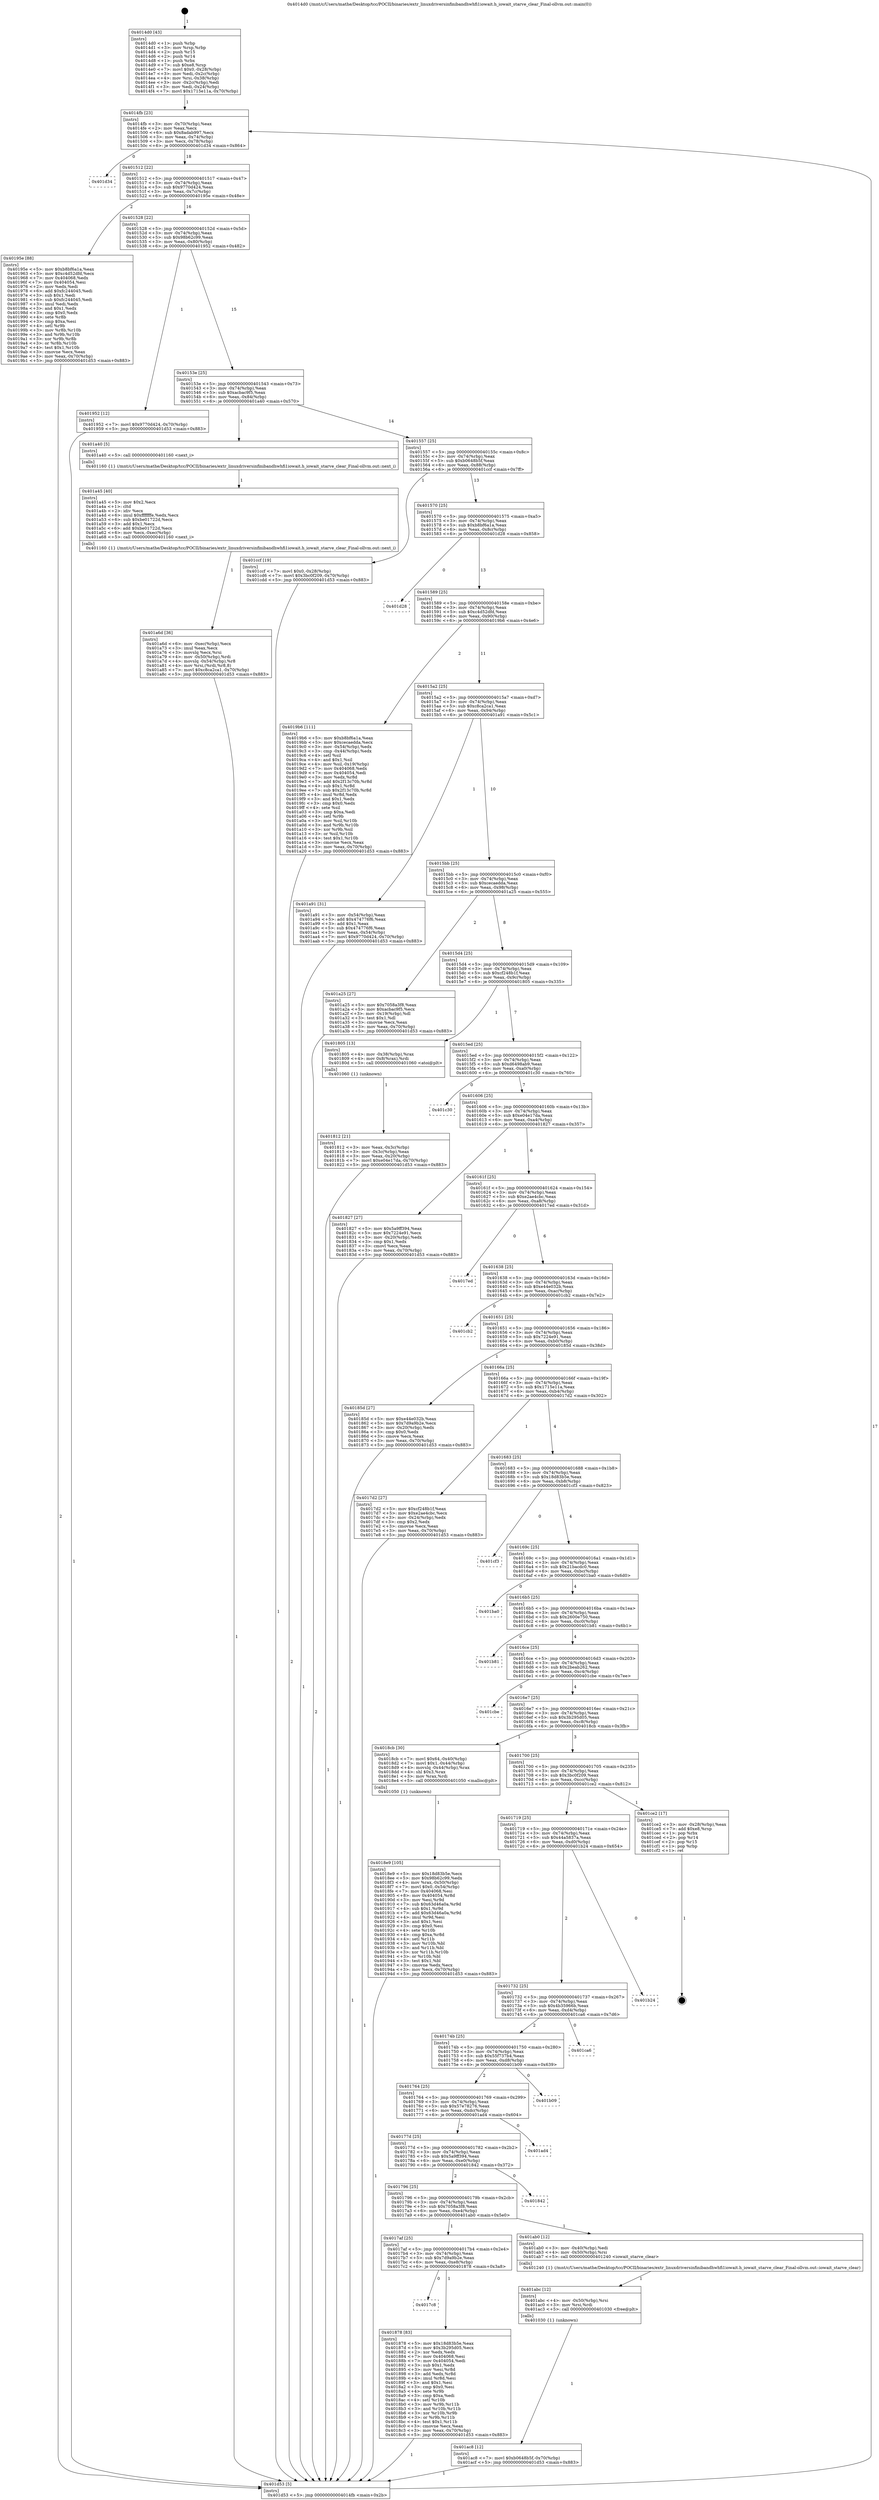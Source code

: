 digraph "0x4014d0" {
  label = "0x4014d0 (/mnt/c/Users/mathe/Desktop/tcc/POCII/binaries/extr_linuxdriversinfinibandhwhfi1iowait.h_iowait_starve_clear_Final-ollvm.out::main(0))"
  labelloc = "t"
  node[shape=record]

  Entry [label="",width=0.3,height=0.3,shape=circle,fillcolor=black,style=filled]
  "0x4014fb" [label="{
     0x4014fb [23]\l
     | [instrs]\l
     &nbsp;&nbsp;0x4014fb \<+3\>: mov -0x70(%rbp),%eax\l
     &nbsp;&nbsp;0x4014fe \<+2\>: mov %eax,%ecx\l
     &nbsp;&nbsp;0x401500 \<+6\>: sub $0x8adab997,%ecx\l
     &nbsp;&nbsp;0x401506 \<+3\>: mov %eax,-0x74(%rbp)\l
     &nbsp;&nbsp;0x401509 \<+3\>: mov %ecx,-0x78(%rbp)\l
     &nbsp;&nbsp;0x40150c \<+6\>: je 0000000000401d34 \<main+0x864\>\l
  }"]
  "0x401d34" [label="{
     0x401d34\l
  }", style=dashed]
  "0x401512" [label="{
     0x401512 [22]\l
     | [instrs]\l
     &nbsp;&nbsp;0x401512 \<+5\>: jmp 0000000000401517 \<main+0x47\>\l
     &nbsp;&nbsp;0x401517 \<+3\>: mov -0x74(%rbp),%eax\l
     &nbsp;&nbsp;0x40151a \<+5\>: sub $0x9770d424,%eax\l
     &nbsp;&nbsp;0x40151f \<+3\>: mov %eax,-0x7c(%rbp)\l
     &nbsp;&nbsp;0x401522 \<+6\>: je 000000000040195e \<main+0x48e\>\l
  }"]
  Exit [label="",width=0.3,height=0.3,shape=circle,fillcolor=black,style=filled,peripheries=2]
  "0x40195e" [label="{
     0x40195e [88]\l
     | [instrs]\l
     &nbsp;&nbsp;0x40195e \<+5\>: mov $0xb8bf6a1a,%eax\l
     &nbsp;&nbsp;0x401963 \<+5\>: mov $0xc4d52dfd,%ecx\l
     &nbsp;&nbsp;0x401968 \<+7\>: mov 0x404068,%edx\l
     &nbsp;&nbsp;0x40196f \<+7\>: mov 0x404054,%esi\l
     &nbsp;&nbsp;0x401976 \<+2\>: mov %edx,%edi\l
     &nbsp;&nbsp;0x401978 \<+6\>: add $0xfc244045,%edi\l
     &nbsp;&nbsp;0x40197e \<+3\>: sub $0x1,%edi\l
     &nbsp;&nbsp;0x401981 \<+6\>: sub $0xfc244045,%edi\l
     &nbsp;&nbsp;0x401987 \<+3\>: imul %edi,%edx\l
     &nbsp;&nbsp;0x40198a \<+3\>: and $0x1,%edx\l
     &nbsp;&nbsp;0x40198d \<+3\>: cmp $0x0,%edx\l
     &nbsp;&nbsp;0x401990 \<+4\>: sete %r8b\l
     &nbsp;&nbsp;0x401994 \<+3\>: cmp $0xa,%esi\l
     &nbsp;&nbsp;0x401997 \<+4\>: setl %r9b\l
     &nbsp;&nbsp;0x40199b \<+3\>: mov %r8b,%r10b\l
     &nbsp;&nbsp;0x40199e \<+3\>: and %r9b,%r10b\l
     &nbsp;&nbsp;0x4019a1 \<+3\>: xor %r9b,%r8b\l
     &nbsp;&nbsp;0x4019a4 \<+3\>: or %r8b,%r10b\l
     &nbsp;&nbsp;0x4019a7 \<+4\>: test $0x1,%r10b\l
     &nbsp;&nbsp;0x4019ab \<+3\>: cmovne %ecx,%eax\l
     &nbsp;&nbsp;0x4019ae \<+3\>: mov %eax,-0x70(%rbp)\l
     &nbsp;&nbsp;0x4019b1 \<+5\>: jmp 0000000000401d53 \<main+0x883\>\l
  }"]
  "0x401528" [label="{
     0x401528 [22]\l
     | [instrs]\l
     &nbsp;&nbsp;0x401528 \<+5\>: jmp 000000000040152d \<main+0x5d\>\l
     &nbsp;&nbsp;0x40152d \<+3\>: mov -0x74(%rbp),%eax\l
     &nbsp;&nbsp;0x401530 \<+5\>: sub $0x98b62c99,%eax\l
     &nbsp;&nbsp;0x401535 \<+3\>: mov %eax,-0x80(%rbp)\l
     &nbsp;&nbsp;0x401538 \<+6\>: je 0000000000401952 \<main+0x482\>\l
  }"]
  "0x401ac8" [label="{
     0x401ac8 [12]\l
     | [instrs]\l
     &nbsp;&nbsp;0x401ac8 \<+7\>: movl $0xb0648b5f,-0x70(%rbp)\l
     &nbsp;&nbsp;0x401acf \<+5\>: jmp 0000000000401d53 \<main+0x883\>\l
  }"]
  "0x401952" [label="{
     0x401952 [12]\l
     | [instrs]\l
     &nbsp;&nbsp;0x401952 \<+7\>: movl $0x9770d424,-0x70(%rbp)\l
     &nbsp;&nbsp;0x401959 \<+5\>: jmp 0000000000401d53 \<main+0x883\>\l
  }"]
  "0x40153e" [label="{
     0x40153e [25]\l
     | [instrs]\l
     &nbsp;&nbsp;0x40153e \<+5\>: jmp 0000000000401543 \<main+0x73\>\l
     &nbsp;&nbsp;0x401543 \<+3\>: mov -0x74(%rbp),%eax\l
     &nbsp;&nbsp;0x401546 \<+5\>: sub $0xacbac9f5,%eax\l
     &nbsp;&nbsp;0x40154b \<+6\>: mov %eax,-0x84(%rbp)\l
     &nbsp;&nbsp;0x401551 \<+6\>: je 0000000000401a40 \<main+0x570\>\l
  }"]
  "0x401abc" [label="{
     0x401abc [12]\l
     | [instrs]\l
     &nbsp;&nbsp;0x401abc \<+4\>: mov -0x50(%rbp),%rsi\l
     &nbsp;&nbsp;0x401ac0 \<+3\>: mov %rsi,%rdi\l
     &nbsp;&nbsp;0x401ac3 \<+5\>: call 0000000000401030 \<free@plt\>\l
     | [calls]\l
     &nbsp;&nbsp;0x401030 \{1\} (unknown)\l
  }"]
  "0x401a40" [label="{
     0x401a40 [5]\l
     | [instrs]\l
     &nbsp;&nbsp;0x401a40 \<+5\>: call 0000000000401160 \<next_i\>\l
     | [calls]\l
     &nbsp;&nbsp;0x401160 \{1\} (/mnt/c/Users/mathe/Desktop/tcc/POCII/binaries/extr_linuxdriversinfinibandhwhfi1iowait.h_iowait_starve_clear_Final-ollvm.out::next_i)\l
  }"]
  "0x401557" [label="{
     0x401557 [25]\l
     | [instrs]\l
     &nbsp;&nbsp;0x401557 \<+5\>: jmp 000000000040155c \<main+0x8c\>\l
     &nbsp;&nbsp;0x40155c \<+3\>: mov -0x74(%rbp),%eax\l
     &nbsp;&nbsp;0x40155f \<+5\>: sub $0xb0648b5f,%eax\l
     &nbsp;&nbsp;0x401564 \<+6\>: mov %eax,-0x88(%rbp)\l
     &nbsp;&nbsp;0x40156a \<+6\>: je 0000000000401ccf \<main+0x7ff\>\l
  }"]
  "0x401a6d" [label="{
     0x401a6d [36]\l
     | [instrs]\l
     &nbsp;&nbsp;0x401a6d \<+6\>: mov -0xec(%rbp),%ecx\l
     &nbsp;&nbsp;0x401a73 \<+3\>: imul %eax,%ecx\l
     &nbsp;&nbsp;0x401a76 \<+3\>: movslq %ecx,%rsi\l
     &nbsp;&nbsp;0x401a79 \<+4\>: mov -0x50(%rbp),%rdi\l
     &nbsp;&nbsp;0x401a7d \<+4\>: movslq -0x54(%rbp),%r8\l
     &nbsp;&nbsp;0x401a81 \<+4\>: mov %rsi,(%rdi,%r8,8)\l
     &nbsp;&nbsp;0x401a85 \<+7\>: movl $0xc8ca2ca1,-0x70(%rbp)\l
     &nbsp;&nbsp;0x401a8c \<+5\>: jmp 0000000000401d53 \<main+0x883\>\l
  }"]
  "0x401ccf" [label="{
     0x401ccf [19]\l
     | [instrs]\l
     &nbsp;&nbsp;0x401ccf \<+7\>: movl $0x0,-0x28(%rbp)\l
     &nbsp;&nbsp;0x401cd6 \<+7\>: movl $0x3bc0f209,-0x70(%rbp)\l
     &nbsp;&nbsp;0x401cdd \<+5\>: jmp 0000000000401d53 \<main+0x883\>\l
  }"]
  "0x401570" [label="{
     0x401570 [25]\l
     | [instrs]\l
     &nbsp;&nbsp;0x401570 \<+5\>: jmp 0000000000401575 \<main+0xa5\>\l
     &nbsp;&nbsp;0x401575 \<+3\>: mov -0x74(%rbp),%eax\l
     &nbsp;&nbsp;0x401578 \<+5\>: sub $0xb8bf6a1a,%eax\l
     &nbsp;&nbsp;0x40157d \<+6\>: mov %eax,-0x8c(%rbp)\l
     &nbsp;&nbsp;0x401583 \<+6\>: je 0000000000401d28 \<main+0x858\>\l
  }"]
  "0x401a45" [label="{
     0x401a45 [40]\l
     | [instrs]\l
     &nbsp;&nbsp;0x401a45 \<+5\>: mov $0x2,%ecx\l
     &nbsp;&nbsp;0x401a4a \<+1\>: cltd\l
     &nbsp;&nbsp;0x401a4b \<+2\>: idiv %ecx\l
     &nbsp;&nbsp;0x401a4d \<+6\>: imul $0xfffffffe,%edx,%ecx\l
     &nbsp;&nbsp;0x401a53 \<+6\>: sub $0xbe01722d,%ecx\l
     &nbsp;&nbsp;0x401a59 \<+3\>: add $0x1,%ecx\l
     &nbsp;&nbsp;0x401a5c \<+6\>: add $0xbe01722d,%ecx\l
     &nbsp;&nbsp;0x401a62 \<+6\>: mov %ecx,-0xec(%rbp)\l
     &nbsp;&nbsp;0x401a68 \<+5\>: call 0000000000401160 \<next_i\>\l
     | [calls]\l
     &nbsp;&nbsp;0x401160 \{1\} (/mnt/c/Users/mathe/Desktop/tcc/POCII/binaries/extr_linuxdriversinfinibandhwhfi1iowait.h_iowait_starve_clear_Final-ollvm.out::next_i)\l
  }"]
  "0x401d28" [label="{
     0x401d28\l
  }", style=dashed]
  "0x401589" [label="{
     0x401589 [25]\l
     | [instrs]\l
     &nbsp;&nbsp;0x401589 \<+5\>: jmp 000000000040158e \<main+0xbe\>\l
     &nbsp;&nbsp;0x40158e \<+3\>: mov -0x74(%rbp),%eax\l
     &nbsp;&nbsp;0x401591 \<+5\>: sub $0xc4d52dfd,%eax\l
     &nbsp;&nbsp;0x401596 \<+6\>: mov %eax,-0x90(%rbp)\l
     &nbsp;&nbsp;0x40159c \<+6\>: je 00000000004019b6 \<main+0x4e6\>\l
  }"]
  "0x4018e9" [label="{
     0x4018e9 [105]\l
     | [instrs]\l
     &nbsp;&nbsp;0x4018e9 \<+5\>: mov $0x18d83b5e,%ecx\l
     &nbsp;&nbsp;0x4018ee \<+5\>: mov $0x98b62c99,%edx\l
     &nbsp;&nbsp;0x4018f3 \<+4\>: mov %rax,-0x50(%rbp)\l
     &nbsp;&nbsp;0x4018f7 \<+7\>: movl $0x0,-0x54(%rbp)\l
     &nbsp;&nbsp;0x4018fe \<+7\>: mov 0x404068,%esi\l
     &nbsp;&nbsp;0x401905 \<+8\>: mov 0x404054,%r8d\l
     &nbsp;&nbsp;0x40190d \<+3\>: mov %esi,%r9d\l
     &nbsp;&nbsp;0x401910 \<+7\>: sub $0x63d46a0a,%r9d\l
     &nbsp;&nbsp;0x401917 \<+4\>: sub $0x1,%r9d\l
     &nbsp;&nbsp;0x40191b \<+7\>: add $0x63d46a0a,%r9d\l
     &nbsp;&nbsp;0x401922 \<+4\>: imul %r9d,%esi\l
     &nbsp;&nbsp;0x401926 \<+3\>: and $0x1,%esi\l
     &nbsp;&nbsp;0x401929 \<+3\>: cmp $0x0,%esi\l
     &nbsp;&nbsp;0x40192c \<+4\>: sete %r10b\l
     &nbsp;&nbsp;0x401930 \<+4\>: cmp $0xa,%r8d\l
     &nbsp;&nbsp;0x401934 \<+4\>: setl %r11b\l
     &nbsp;&nbsp;0x401938 \<+3\>: mov %r10b,%bl\l
     &nbsp;&nbsp;0x40193b \<+3\>: and %r11b,%bl\l
     &nbsp;&nbsp;0x40193e \<+3\>: xor %r11b,%r10b\l
     &nbsp;&nbsp;0x401941 \<+3\>: or %r10b,%bl\l
     &nbsp;&nbsp;0x401944 \<+3\>: test $0x1,%bl\l
     &nbsp;&nbsp;0x401947 \<+3\>: cmovne %edx,%ecx\l
     &nbsp;&nbsp;0x40194a \<+3\>: mov %ecx,-0x70(%rbp)\l
     &nbsp;&nbsp;0x40194d \<+5\>: jmp 0000000000401d53 \<main+0x883\>\l
  }"]
  "0x4019b6" [label="{
     0x4019b6 [111]\l
     | [instrs]\l
     &nbsp;&nbsp;0x4019b6 \<+5\>: mov $0xb8bf6a1a,%eax\l
     &nbsp;&nbsp;0x4019bb \<+5\>: mov $0xcecaedda,%ecx\l
     &nbsp;&nbsp;0x4019c0 \<+3\>: mov -0x54(%rbp),%edx\l
     &nbsp;&nbsp;0x4019c3 \<+3\>: cmp -0x44(%rbp),%edx\l
     &nbsp;&nbsp;0x4019c6 \<+4\>: setl %sil\l
     &nbsp;&nbsp;0x4019ca \<+4\>: and $0x1,%sil\l
     &nbsp;&nbsp;0x4019ce \<+4\>: mov %sil,-0x19(%rbp)\l
     &nbsp;&nbsp;0x4019d2 \<+7\>: mov 0x404068,%edx\l
     &nbsp;&nbsp;0x4019d9 \<+7\>: mov 0x404054,%edi\l
     &nbsp;&nbsp;0x4019e0 \<+3\>: mov %edx,%r8d\l
     &nbsp;&nbsp;0x4019e3 \<+7\>: add $0x2f13c70b,%r8d\l
     &nbsp;&nbsp;0x4019ea \<+4\>: sub $0x1,%r8d\l
     &nbsp;&nbsp;0x4019ee \<+7\>: sub $0x2f13c70b,%r8d\l
     &nbsp;&nbsp;0x4019f5 \<+4\>: imul %r8d,%edx\l
     &nbsp;&nbsp;0x4019f9 \<+3\>: and $0x1,%edx\l
     &nbsp;&nbsp;0x4019fc \<+3\>: cmp $0x0,%edx\l
     &nbsp;&nbsp;0x4019ff \<+4\>: sete %sil\l
     &nbsp;&nbsp;0x401a03 \<+3\>: cmp $0xa,%edi\l
     &nbsp;&nbsp;0x401a06 \<+4\>: setl %r9b\l
     &nbsp;&nbsp;0x401a0a \<+3\>: mov %sil,%r10b\l
     &nbsp;&nbsp;0x401a0d \<+3\>: and %r9b,%r10b\l
     &nbsp;&nbsp;0x401a10 \<+3\>: xor %r9b,%sil\l
     &nbsp;&nbsp;0x401a13 \<+3\>: or %sil,%r10b\l
     &nbsp;&nbsp;0x401a16 \<+4\>: test $0x1,%r10b\l
     &nbsp;&nbsp;0x401a1a \<+3\>: cmovne %ecx,%eax\l
     &nbsp;&nbsp;0x401a1d \<+3\>: mov %eax,-0x70(%rbp)\l
     &nbsp;&nbsp;0x401a20 \<+5\>: jmp 0000000000401d53 \<main+0x883\>\l
  }"]
  "0x4015a2" [label="{
     0x4015a2 [25]\l
     | [instrs]\l
     &nbsp;&nbsp;0x4015a2 \<+5\>: jmp 00000000004015a7 \<main+0xd7\>\l
     &nbsp;&nbsp;0x4015a7 \<+3\>: mov -0x74(%rbp),%eax\l
     &nbsp;&nbsp;0x4015aa \<+5\>: sub $0xc8ca2ca1,%eax\l
     &nbsp;&nbsp;0x4015af \<+6\>: mov %eax,-0x94(%rbp)\l
     &nbsp;&nbsp;0x4015b5 \<+6\>: je 0000000000401a91 \<main+0x5c1\>\l
  }"]
  "0x4017c8" [label="{
     0x4017c8\l
  }", style=dashed]
  "0x401a91" [label="{
     0x401a91 [31]\l
     | [instrs]\l
     &nbsp;&nbsp;0x401a91 \<+3\>: mov -0x54(%rbp),%eax\l
     &nbsp;&nbsp;0x401a94 \<+5\>: add $0x474776f6,%eax\l
     &nbsp;&nbsp;0x401a99 \<+3\>: add $0x1,%eax\l
     &nbsp;&nbsp;0x401a9c \<+5\>: sub $0x474776f6,%eax\l
     &nbsp;&nbsp;0x401aa1 \<+3\>: mov %eax,-0x54(%rbp)\l
     &nbsp;&nbsp;0x401aa4 \<+7\>: movl $0x9770d424,-0x70(%rbp)\l
     &nbsp;&nbsp;0x401aab \<+5\>: jmp 0000000000401d53 \<main+0x883\>\l
  }"]
  "0x4015bb" [label="{
     0x4015bb [25]\l
     | [instrs]\l
     &nbsp;&nbsp;0x4015bb \<+5\>: jmp 00000000004015c0 \<main+0xf0\>\l
     &nbsp;&nbsp;0x4015c0 \<+3\>: mov -0x74(%rbp),%eax\l
     &nbsp;&nbsp;0x4015c3 \<+5\>: sub $0xcecaedda,%eax\l
     &nbsp;&nbsp;0x4015c8 \<+6\>: mov %eax,-0x98(%rbp)\l
     &nbsp;&nbsp;0x4015ce \<+6\>: je 0000000000401a25 \<main+0x555\>\l
  }"]
  "0x401878" [label="{
     0x401878 [83]\l
     | [instrs]\l
     &nbsp;&nbsp;0x401878 \<+5\>: mov $0x18d83b5e,%eax\l
     &nbsp;&nbsp;0x40187d \<+5\>: mov $0x3b295d05,%ecx\l
     &nbsp;&nbsp;0x401882 \<+2\>: xor %edx,%edx\l
     &nbsp;&nbsp;0x401884 \<+7\>: mov 0x404068,%esi\l
     &nbsp;&nbsp;0x40188b \<+7\>: mov 0x404054,%edi\l
     &nbsp;&nbsp;0x401892 \<+3\>: sub $0x1,%edx\l
     &nbsp;&nbsp;0x401895 \<+3\>: mov %esi,%r8d\l
     &nbsp;&nbsp;0x401898 \<+3\>: add %edx,%r8d\l
     &nbsp;&nbsp;0x40189b \<+4\>: imul %r8d,%esi\l
     &nbsp;&nbsp;0x40189f \<+3\>: and $0x1,%esi\l
     &nbsp;&nbsp;0x4018a2 \<+3\>: cmp $0x0,%esi\l
     &nbsp;&nbsp;0x4018a5 \<+4\>: sete %r9b\l
     &nbsp;&nbsp;0x4018a9 \<+3\>: cmp $0xa,%edi\l
     &nbsp;&nbsp;0x4018ac \<+4\>: setl %r10b\l
     &nbsp;&nbsp;0x4018b0 \<+3\>: mov %r9b,%r11b\l
     &nbsp;&nbsp;0x4018b3 \<+3\>: and %r10b,%r11b\l
     &nbsp;&nbsp;0x4018b6 \<+3\>: xor %r10b,%r9b\l
     &nbsp;&nbsp;0x4018b9 \<+3\>: or %r9b,%r11b\l
     &nbsp;&nbsp;0x4018bc \<+4\>: test $0x1,%r11b\l
     &nbsp;&nbsp;0x4018c0 \<+3\>: cmovne %ecx,%eax\l
     &nbsp;&nbsp;0x4018c3 \<+3\>: mov %eax,-0x70(%rbp)\l
     &nbsp;&nbsp;0x4018c6 \<+5\>: jmp 0000000000401d53 \<main+0x883\>\l
  }"]
  "0x401a25" [label="{
     0x401a25 [27]\l
     | [instrs]\l
     &nbsp;&nbsp;0x401a25 \<+5\>: mov $0x7058a3f8,%eax\l
     &nbsp;&nbsp;0x401a2a \<+5\>: mov $0xacbac9f5,%ecx\l
     &nbsp;&nbsp;0x401a2f \<+3\>: mov -0x19(%rbp),%dl\l
     &nbsp;&nbsp;0x401a32 \<+3\>: test $0x1,%dl\l
     &nbsp;&nbsp;0x401a35 \<+3\>: cmovne %ecx,%eax\l
     &nbsp;&nbsp;0x401a38 \<+3\>: mov %eax,-0x70(%rbp)\l
     &nbsp;&nbsp;0x401a3b \<+5\>: jmp 0000000000401d53 \<main+0x883\>\l
  }"]
  "0x4015d4" [label="{
     0x4015d4 [25]\l
     | [instrs]\l
     &nbsp;&nbsp;0x4015d4 \<+5\>: jmp 00000000004015d9 \<main+0x109\>\l
     &nbsp;&nbsp;0x4015d9 \<+3\>: mov -0x74(%rbp),%eax\l
     &nbsp;&nbsp;0x4015dc \<+5\>: sub $0xcf248b1f,%eax\l
     &nbsp;&nbsp;0x4015e1 \<+6\>: mov %eax,-0x9c(%rbp)\l
     &nbsp;&nbsp;0x4015e7 \<+6\>: je 0000000000401805 \<main+0x335\>\l
  }"]
  "0x4017af" [label="{
     0x4017af [25]\l
     | [instrs]\l
     &nbsp;&nbsp;0x4017af \<+5\>: jmp 00000000004017b4 \<main+0x2e4\>\l
     &nbsp;&nbsp;0x4017b4 \<+3\>: mov -0x74(%rbp),%eax\l
     &nbsp;&nbsp;0x4017b7 \<+5\>: sub $0x7d9a9b2e,%eax\l
     &nbsp;&nbsp;0x4017bc \<+6\>: mov %eax,-0xe8(%rbp)\l
     &nbsp;&nbsp;0x4017c2 \<+6\>: je 0000000000401878 \<main+0x3a8\>\l
  }"]
  "0x401805" [label="{
     0x401805 [13]\l
     | [instrs]\l
     &nbsp;&nbsp;0x401805 \<+4\>: mov -0x38(%rbp),%rax\l
     &nbsp;&nbsp;0x401809 \<+4\>: mov 0x8(%rax),%rdi\l
     &nbsp;&nbsp;0x40180d \<+5\>: call 0000000000401060 \<atoi@plt\>\l
     | [calls]\l
     &nbsp;&nbsp;0x401060 \{1\} (unknown)\l
  }"]
  "0x4015ed" [label="{
     0x4015ed [25]\l
     | [instrs]\l
     &nbsp;&nbsp;0x4015ed \<+5\>: jmp 00000000004015f2 \<main+0x122\>\l
     &nbsp;&nbsp;0x4015f2 \<+3\>: mov -0x74(%rbp),%eax\l
     &nbsp;&nbsp;0x4015f5 \<+5\>: sub $0xd6498ab9,%eax\l
     &nbsp;&nbsp;0x4015fa \<+6\>: mov %eax,-0xa0(%rbp)\l
     &nbsp;&nbsp;0x401600 \<+6\>: je 0000000000401c30 \<main+0x760\>\l
  }"]
  "0x401ab0" [label="{
     0x401ab0 [12]\l
     | [instrs]\l
     &nbsp;&nbsp;0x401ab0 \<+3\>: mov -0x40(%rbp),%edi\l
     &nbsp;&nbsp;0x401ab3 \<+4\>: mov -0x50(%rbp),%rsi\l
     &nbsp;&nbsp;0x401ab7 \<+5\>: call 0000000000401240 \<iowait_starve_clear\>\l
     | [calls]\l
     &nbsp;&nbsp;0x401240 \{1\} (/mnt/c/Users/mathe/Desktop/tcc/POCII/binaries/extr_linuxdriversinfinibandhwhfi1iowait.h_iowait_starve_clear_Final-ollvm.out::iowait_starve_clear)\l
  }"]
  "0x401c30" [label="{
     0x401c30\l
  }", style=dashed]
  "0x401606" [label="{
     0x401606 [25]\l
     | [instrs]\l
     &nbsp;&nbsp;0x401606 \<+5\>: jmp 000000000040160b \<main+0x13b\>\l
     &nbsp;&nbsp;0x40160b \<+3\>: mov -0x74(%rbp),%eax\l
     &nbsp;&nbsp;0x40160e \<+5\>: sub $0xe04e17da,%eax\l
     &nbsp;&nbsp;0x401613 \<+6\>: mov %eax,-0xa4(%rbp)\l
     &nbsp;&nbsp;0x401619 \<+6\>: je 0000000000401827 \<main+0x357\>\l
  }"]
  "0x401796" [label="{
     0x401796 [25]\l
     | [instrs]\l
     &nbsp;&nbsp;0x401796 \<+5\>: jmp 000000000040179b \<main+0x2cb\>\l
     &nbsp;&nbsp;0x40179b \<+3\>: mov -0x74(%rbp),%eax\l
     &nbsp;&nbsp;0x40179e \<+5\>: sub $0x7058a3f8,%eax\l
     &nbsp;&nbsp;0x4017a3 \<+6\>: mov %eax,-0xe4(%rbp)\l
     &nbsp;&nbsp;0x4017a9 \<+6\>: je 0000000000401ab0 \<main+0x5e0\>\l
  }"]
  "0x401827" [label="{
     0x401827 [27]\l
     | [instrs]\l
     &nbsp;&nbsp;0x401827 \<+5\>: mov $0x5a9ff394,%eax\l
     &nbsp;&nbsp;0x40182c \<+5\>: mov $0x7224e91,%ecx\l
     &nbsp;&nbsp;0x401831 \<+3\>: mov -0x20(%rbp),%edx\l
     &nbsp;&nbsp;0x401834 \<+3\>: cmp $0x1,%edx\l
     &nbsp;&nbsp;0x401837 \<+3\>: cmovl %ecx,%eax\l
     &nbsp;&nbsp;0x40183a \<+3\>: mov %eax,-0x70(%rbp)\l
     &nbsp;&nbsp;0x40183d \<+5\>: jmp 0000000000401d53 \<main+0x883\>\l
  }"]
  "0x40161f" [label="{
     0x40161f [25]\l
     | [instrs]\l
     &nbsp;&nbsp;0x40161f \<+5\>: jmp 0000000000401624 \<main+0x154\>\l
     &nbsp;&nbsp;0x401624 \<+3\>: mov -0x74(%rbp),%eax\l
     &nbsp;&nbsp;0x401627 \<+5\>: sub $0xe2ae4cbc,%eax\l
     &nbsp;&nbsp;0x40162c \<+6\>: mov %eax,-0xa8(%rbp)\l
     &nbsp;&nbsp;0x401632 \<+6\>: je 00000000004017ed \<main+0x31d\>\l
  }"]
  "0x401842" [label="{
     0x401842\l
  }", style=dashed]
  "0x4017ed" [label="{
     0x4017ed\l
  }", style=dashed]
  "0x401638" [label="{
     0x401638 [25]\l
     | [instrs]\l
     &nbsp;&nbsp;0x401638 \<+5\>: jmp 000000000040163d \<main+0x16d\>\l
     &nbsp;&nbsp;0x40163d \<+3\>: mov -0x74(%rbp),%eax\l
     &nbsp;&nbsp;0x401640 \<+5\>: sub $0xe44e032b,%eax\l
     &nbsp;&nbsp;0x401645 \<+6\>: mov %eax,-0xac(%rbp)\l
     &nbsp;&nbsp;0x40164b \<+6\>: je 0000000000401cb2 \<main+0x7e2\>\l
  }"]
  "0x40177d" [label="{
     0x40177d [25]\l
     | [instrs]\l
     &nbsp;&nbsp;0x40177d \<+5\>: jmp 0000000000401782 \<main+0x2b2\>\l
     &nbsp;&nbsp;0x401782 \<+3\>: mov -0x74(%rbp),%eax\l
     &nbsp;&nbsp;0x401785 \<+5\>: sub $0x5a9ff394,%eax\l
     &nbsp;&nbsp;0x40178a \<+6\>: mov %eax,-0xe0(%rbp)\l
     &nbsp;&nbsp;0x401790 \<+6\>: je 0000000000401842 \<main+0x372\>\l
  }"]
  "0x401cb2" [label="{
     0x401cb2\l
  }", style=dashed]
  "0x401651" [label="{
     0x401651 [25]\l
     | [instrs]\l
     &nbsp;&nbsp;0x401651 \<+5\>: jmp 0000000000401656 \<main+0x186\>\l
     &nbsp;&nbsp;0x401656 \<+3\>: mov -0x74(%rbp),%eax\l
     &nbsp;&nbsp;0x401659 \<+5\>: sub $0x7224e91,%eax\l
     &nbsp;&nbsp;0x40165e \<+6\>: mov %eax,-0xb0(%rbp)\l
     &nbsp;&nbsp;0x401664 \<+6\>: je 000000000040185d \<main+0x38d\>\l
  }"]
  "0x401ad4" [label="{
     0x401ad4\l
  }", style=dashed]
  "0x40185d" [label="{
     0x40185d [27]\l
     | [instrs]\l
     &nbsp;&nbsp;0x40185d \<+5\>: mov $0xe44e032b,%eax\l
     &nbsp;&nbsp;0x401862 \<+5\>: mov $0x7d9a9b2e,%ecx\l
     &nbsp;&nbsp;0x401867 \<+3\>: mov -0x20(%rbp),%edx\l
     &nbsp;&nbsp;0x40186a \<+3\>: cmp $0x0,%edx\l
     &nbsp;&nbsp;0x40186d \<+3\>: cmove %ecx,%eax\l
     &nbsp;&nbsp;0x401870 \<+3\>: mov %eax,-0x70(%rbp)\l
     &nbsp;&nbsp;0x401873 \<+5\>: jmp 0000000000401d53 \<main+0x883\>\l
  }"]
  "0x40166a" [label="{
     0x40166a [25]\l
     | [instrs]\l
     &nbsp;&nbsp;0x40166a \<+5\>: jmp 000000000040166f \<main+0x19f\>\l
     &nbsp;&nbsp;0x40166f \<+3\>: mov -0x74(%rbp),%eax\l
     &nbsp;&nbsp;0x401672 \<+5\>: sub $0x1715e11a,%eax\l
     &nbsp;&nbsp;0x401677 \<+6\>: mov %eax,-0xb4(%rbp)\l
     &nbsp;&nbsp;0x40167d \<+6\>: je 00000000004017d2 \<main+0x302\>\l
  }"]
  "0x401764" [label="{
     0x401764 [25]\l
     | [instrs]\l
     &nbsp;&nbsp;0x401764 \<+5\>: jmp 0000000000401769 \<main+0x299\>\l
     &nbsp;&nbsp;0x401769 \<+3\>: mov -0x74(%rbp),%eax\l
     &nbsp;&nbsp;0x40176c \<+5\>: sub $0x57e78276,%eax\l
     &nbsp;&nbsp;0x401771 \<+6\>: mov %eax,-0xdc(%rbp)\l
     &nbsp;&nbsp;0x401777 \<+6\>: je 0000000000401ad4 \<main+0x604\>\l
  }"]
  "0x4017d2" [label="{
     0x4017d2 [27]\l
     | [instrs]\l
     &nbsp;&nbsp;0x4017d2 \<+5\>: mov $0xcf248b1f,%eax\l
     &nbsp;&nbsp;0x4017d7 \<+5\>: mov $0xe2ae4cbc,%ecx\l
     &nbsp;&nbsp;0x4017dc \<+3\>: mov -0x24(%rbp),%edx\l
     &nbsp;&nbsp;0x4017df \<+3\>: cmp $0x2,%edx\l
     &nbsp;&nbsp;0x4017e2 \<+3\>: cmovne %ecx,%eax\l
     &nbsp;&nbsp;0x4017e5 \<+3\>: mov %eax,-0x70(%rbp)\l
     &nbsp;&nbsp;0x4017e8 \<+5\>: jmp 0000000000401d53 \<main+0x883\>\l
  }"]
  "0x401683" [label="{
     0x401683 [25]\l
     | [instrs]\l
     &nbsp;&nbsp;0x401683 \<+5\>: jmp 0000000000401688 \<main+0x1b8\>\l
     &nbsp;&nbsp;0x401688 \<+3\>: mov -0x74(%rbp),%eax\l
     &nbsp;&nbsp;0x40168b \<+5\>: sub $0x18d83b5e,%eax\l
     &nbsp;&nbsp;0x401690 \<+6\>: mov %eax,-0xb8(%rbp)\l
     &nbsp;&nbsp;0x401696 \<+6\>: je 0000000000401cf3 \<main+0x823\>\l
  }"]
  "0x401d53" [label="{
     0x401d53 [5]\l
     | [instrs]\l
     &nbsp;&nbsp;0x401d53 \<+5\>: jmp 00000000004014fb \<main+0x2b\>\l
  }"]
  "0x4014d0" [label="{
     0x4014d0 [43]\l
     | [instrs]\l
     &nbsp;&nbsp;0x4014d0 \<+1\>: push %rbp\l
     &nbsp;&nbsp;0x4014d1 \<+3\>: mov %rsp,%rbp\l
     &nbsp;&nbsp;0x4014d4 \<+2\>: push %r15\l
     &nbsp;&nbsp;0x4014d6 \<+2\>: push %r14\l
     &nbsp;&nbsp;0x4014d8 \<+1\>: push %rbx\l
     &nbsp;&nbsp;0x4014d9 \<+7\>: sub $0xe8,%rsp\l
     &nbsp;&nbsp;0x4014e0 \<+7\>: movl $0x0,-0x28(%rbp)\l
     &nbsp;&nbsp;0x4014e7 \<+3\>: mov %edi,-0x2c(%rbp)\l
     &nbsp;&nbsp;0x4014ea \<+4\>: mov %rsi,-0x38(%rbp)\l
     &nbsp;&nbsp;0x4014ee \<+3\>: mov -0x2c(%rbp),%edi\l
     &nbsp;&nbsp;0x4014f1 \<+3\>: mov %edi,-0x24(%rbp)\l
     &nbsp;&nbsp;0x4014f4 \<+7\>: movl $0x1715e11a,-0x70(%rbp)\l
  }"]
  "0x401812" [label="{
     0x401812 [21]\l
     | [instrs]\l
     &nbsp;&nbsp;0x401812 \<+3\>: mov %eax,-0x3c(%rbp)\l
     &nbsp;&nbsp;0x401815 \<+3\>: mov -0x3c(%rbp),%eax\l
     &nbsp;&nbsp;0x401818 \<+3\>: mov %eax,-0x20(%rbp)\l
     &nbsp;&nbsp;0x40181b \<+7\>: movl $0xe04e17da,-0x70(%rbp)\l
     &nbsp;&nbsp;0x401822 \<+5\>: jmp 0000000000401d53 \<main+0x883\>\l
  }"]
  "0x401b09" [label="{
     0x401b09\l
  }", style=dashed]
  "0x401cf3" [label="{
     0x401cf3\l
  }", style=dashed]
  "0x40169c" [label="{
     0x40169c [25]\l
     | [instrs]\l
     &nbsp;&nbsp;0x40169c \<+5\>: jmp 00000000004016a1 \<main+0x1d1\>\l
     &nbsp;&nbsp;0x4016a1 \<+3\>: mov -0x74(%rbp),%eax\l
     &nbsp;&nbsp;0x4016a4 \<+5\>: sub $0x21bacdc0,%eax\l
     &nbsp;&nbsp;0x4016a9 \<+6\>: mov %eax,-0xbc(%rbp)\l
     &nbsp;&nbsp;0x4016af \<+6\>: je 0000000000401ba0 \<main+0x6d0\>\l
  }"]
  "0x40174b" [label="{
     0x40174b [25]\l
     | [instrs]\l
     &nbsp;&nbsp;0x40174b \<+5\>: jmp 0000000000401750 \<main+0x280\>\l
     &nbsp;&nbsp;0x401750 \<+3\>: mov -0x74(%rbp),%eax\l
     &nbsp;&nbsp;0x401753 \<+5\>: sub $0x55f737b4,%eax\l
     &nbsp;&nbsp;0x401758 \<+6\>: mov %eax,-0xd8(%rbp)\l
     &nbsp;&nbsp;0x40175e \<+6\>: je 0000000000401b09 \<main+0x639\>\l
  }"]
  "0x401ba0" [label="{
     0x401ba0\l
  }", style=dashed]
  "0x4016b5" [label="{
     0x4016b5 [25]\l
     | [instrs]\l
     &nbsp;&nbsp;0x4016b5 \<+5\>: jmp 00000000004016ba \<main+0x1ea\>\l
     &nbsp;&nbsp;0x4016ba \<+3\>: mov -0x74(%rbp),%eax\l
     &nbsp;&nbsp;0x4016bd \<+5\>: sub $0x2600e750,%eax\l
     &nbsp;&nbsp;0x4016c2 \<+6\>: mov %eax,-0xc0(%rbp)\l
     &nbsp;&nbsp;0x4016c8 \<+6\>: je 0000000000401b81 \<main+0x6b1\>\l
  }"]
  "0x401ca6" [label="{
     0x401ca6\l
  }", style=dashed]
  "0x401b81" [label="{
     0x401b81\l
  }", style=dashed]
  "0x4016ce" [label="{
     0x4016ce [25]\l
     | [instrs]\l
     &nbsp;&nbsp;0x4016ce \<+5\>: jmp 00000000004016d3 \<main+0x203\>\l
     &nbsp;&nbsp;0x4016d3 \<+3\>: mov -0x74(%rbp),%eax\l
     &nbsp;&nbsp;0x4016d6 \<+5\>: sub $0x2beab262,%eax\l
     &nbsp;&nbsp;0x4016db \<+6\>: mov %eax,-0xc4(%rbp)\l
     &nbsp;&nbsp;0x4016e1 \<+6\>: je 0000000000401cbe \<main+0x7ee\>\l
  }"]
  "0x401732" [label="{
     0x401732 [25]\l
     | [instrs]\l
     &nbsp;&nbsp;0x401732 \<+5\>: jmp 0000000000401737 \<main+0x267\>\l
     &nbsp;&nbsp;0x401737 \<+3\>: mov -0x74(%rbp),%eax\l
     &nbsp;&nbsp;0x40173a \<+5\>: sub $0x4b35966b,%eax\l
     &nbsp;&nbsp;0x40173f \<+6\>: mov %eax,-0xd4(%rbp)\l
     &nbsp;&nbsp;0x401745 \<+6\>: je 0000000000401ca6 \<main+0x7d6\>\l
  }"]
  "0x401cbe" [label="{
     0x401cbe\l
  }", style=dashed]
  "0x4016e7" [label="{
     0x4016e7 [25]\l
     | [instrs]\l
     &nbsp;&nbsp;0x4016e7 \<+5\>: jmp 00000000004016ec \<main+0x21c\>\l
     &nbsp;&nbsp;0x4016ec \<+3\>: mov -0x74(%rbp),%eax\l
     &nbsp;&nbsp;0x4016ef \<+5\>: sub $0x3b295d05,%eax\l
     &nbsp;&nbsp;0x4016f4 \<+6\>: mov %eax,-0xc8(%rbp)\l
     &nbsp;&nbsp;0x4016fa \<+6\>: je 00000000004018cb \<main+0x3fb\>\l
  }"]
  "0x401b24" [label="{
     0x401b24\l
  }", style=dashed]
  "0x4018cb" [label="{
     0x4018cb [30]\l
     | [instrs]\l
     &nbsp;&nbsp;0x4018cb \<+7\>: movl $0x64,-0x40(%rbp)\l
     &nbsp;&nbsp;0x4018d2 \<+7\>: movl $0x1,-0x44(%rbp)\l
     &nbsp;&nbsp;0x4018d9 \<+4\>: movslq -0x44(%rbp),%rax\l
     &nbsp;&nbsp;0x4018dd \<+4\>: shl $0x3,%rax\l
     &nbsp;&nbsp;0x4018e1 \<+3\>: mov %rax,%rdi\l
     &nbsp;&nbsp;0x4018e4 \<+5\>: call 0000000000401050 \<malloc@plt\>\l
     | [calls]\l
     &nbsp;&nbsp;0x401050 \{1\} (unknown)\l
  }"]
  "0x401700" [label="{
     0x401700 [25]\l
     | [instrs]\l
     &nbsp;&nbsp;0x401700 \<+5\>: jmp 0000000000401705 \<main+0x235\>\l
     &nbsp;&nbsp;0x401705 \<+3\>: mov -0x74(%rbp),%eax\l
     &nbsp;&nbsp;0x401708 \<+5\>: sub $0x3bc0f209,%eax\l
     &nbsp;&nbsp;0x40170d \<+6\>: mov %eax,-0xcc(%rbp)\l
     &nbsp;&nbsp;0x401713 \<+6\>: je 0000000000401ce2 \<main+0x812\>\l
  }"]
  "0x401719" [label="{
     0x401719 [25]\l
     | [instrs]\l
     &nbsp;&nbsp;0x401719 \<+5\>: jmp 000000000040171e \<main+0x24e\>\l
     &nbsp;&nbsp;0x40171e \<+3\>: mov -0x74(%rbp),%eax\l
     &nbsp;&nbsp;0x401721 \<+5\>: sub $0x44a5837a,%eax\l
     &nbsp;&nbsp;0x401726 \<+6\>: mov %eax,-0xd0(%rbp)\l
     &nbsp;&nbsp;0x40172c \<+6\>: je 0000000000401b24 \<main+0x654\>\l
  }"]
  "0x401ce2" [label="{
     0x401ce2 [17]\l
     | [instrs]\l
     &nbsp;&nbsp;0x401ce2 \<+3\>: mov -0x28(%rbp),%eax\l
     &nbsp;&nbsp;0x401ce5 \<+7\>: add $0xe8,%rsp\l
     &nbsp;&nbsp;0x401cec \<+1\>: pop %rbx\l
     &nbsp;&nbsp;0x401ced \<+2\>: pop %r14\l
     &nbsp;&nbsp;0x401cef \<+2\>: pop %r15\l
     &nbsp;&nbsp;0x401cf1 \<+1\>: pop %rbp\l
     &nbsp;&nbsp;0x401cf2 \<+1\>: ret\l
  }"]
  Entry -> "0x4014d0" [label=" 1"]
  "0x4014fb" -> "0x401d34" [label=" 0"]
  "0x4014fb" -> "0x401512" [label=" 18"]
  "0x401ce2" -> Exit [label=" 1"]
  "0x401512" -> "0x40195e" [label=" 2"]
  "0x401512" -> "0x401528" [label=" 16"]
  "0x401ccf" -> "0x401d53" [label=" 1"]
  "0x401528" -> "0x401952" [label=" 1"]
  "0x401528" -> "0x40153e" [label=" 15"]
  "0x401ac8" -> "0x401d53" [label=" 1"]
  "0x40153e" -> "0x401a40" [label=" 1"]
  "0x40153e" -> "0x401557" [label=" 14"]
  "0x401abc" -> "0x401ac8" [label=" 1"]
  "0x401557" -> "0x401ccf" [label=" 1"]
  "0x401557" -> "0x401570" [label=" 13"]
  "0x401ab0" -> "0x401abc" [label=" 1"]
  "0x401570" -> "0x401d28" [label=" 0"]
  "0x401570" -> "0x401589" [label=" 13"]
  "0x401a91" -> "0x401d53" [label=" 1"]
  "0x401589" -> "0x4019b6" [label=" 2"]
  "0x401589" -> "0x4015a2" [label=" 11"]
  "0x401a6d" -> "0x401d53" [label=" 1"]
  "0x4015a2" -> "0x401a91" [label=" 1"]
  "0x4015a2" -> "0x4015bb" [label=" 10"]
  "0x401a45" -> "0x401a6d" [label=" 1"]
  "0x4015bb" -> "0x401a25" [label=" 2"]
  "0x4015bb" -> "0x4015d4" [label=" 8"]
  "0x401a40" -> "0x401a45" [label=" 1"]
  "0x4015d4" -> "0x401805" [label=" 1"]
  "0x4015d4" -> "0x4015ed" [label=" 7"]
  "0x4019b6" -> "0x401d53" [label=" 2"]
  "0x4015ed" -> "0x401c30" [label=" 0"]
  "0x4015ed" -> "0x401606" [label=" 7"]
  "0x40195e" -> "0x401d53" [label=" 2"]
  "0x401606" -> "0x401827" [label=" 1"]
  "0x401606" -> "0x40161f" [label=" 6"]
  "0x4018e9" -> "0x401d53" [label=" 1"]
  "0x40161f" -> "0x4017ed" [label=" 0"]
  "0x40161f" -> "0x401638" [label=" 6"]
  "0x4018cb" -> "0x4018e9" [label=" 1"]
  "0x401638" -> "0x401cb2" [label=" 0"]
  "0x401638" -> "0x401651" [label=" 6"]
  "0x4017af" -> "0x4017c8" [label=" 0"]
  "0x401651" -> "0x40185d" [label=" 1"]
  "0x401651" -> "0x40166a" [label=" 5"]
  "0x4017af" -> "0x401878" [label=" 1"]
  "0x40166a" -> "0x4017d2" [label=" 1"]
  "0x40166a" -> "0x401683" [label=" 4"]
  "0x4017d2" -> "0x401d53" [label=" 1"]
  "0x4014d0" -> "0x4014fb" [label=" 1"]
  "0x401d53" -> "0x4014fb" [label=" 17"]
  "0x401805" -> "0x401812" [label=" 1"]
  "0x401812" -> "0x401d53" [label=" 1"]
  "0x401827" -> "0x401d53" [label=" 1"]
  "0x40185d" -> "0x401d53" [label=" 1"]
  "0x401796" -> "0x4017af" [label=" 1"]
  "0x401683" -> "0x401cf3" [label=" 0"]
  "0x401683" -> "0x40169c" [label=" 4"]
  "0x401796" -> "0x401ab0" [label=" 1"]
  "0x40169c" -> "0x401ba0" [label=" 0"]
  "0x40169c" -> "0x4016b5" [label=" 4"]
  "0x40177d" -> "0x401796" [label=" 2"]
  "0x4016b5" -> "0x401b81" [label=" 0"]
  "0x4016b5" -> "0x4016ce" [label=" 4"]
  "0x40177d" -> "0x401842" [label=" 0"]
  "0x4016ce" -> "0x401cbe" [label=" 0"]
  "0x4016ce" -> "0x4016e7" [label=" 4"]
  "0x401764" -> "0x40177d" [label=" 2"]
  "0x4016e7" -> "0x4018cb" [label=" 1"]
  "0x4016e7" -> "0x401700" [label=" 3"]
  "0x401764" -> "0x401ad4" [label=" 0"]
  "0x401700" -> "0x401ce2" [label=" 1"]
  "0x401700" -> "0x401719" [label=" 2"]
  "0x401a25" -> "0x401d53" [label=" 2"]
  "0x401719" -> "0x401b24" [label=" 0"]
  "0x401719" -> "0x401732" [label=" 2"]
  "0x401878" -> "0x401d53" [label=" 1"]
  "0x401732" -> "0x401ca6" [label=" 0"]
  "0x401732" -> "0x40174b" [label=" 2"]
  "0x401952" -> "0x401d53" [label=" 1"]
  "0x40174b" -> "0x401b09" [label=" 0"]
  "0x40174b" -> "0x401764" [label=" 2"]
}

